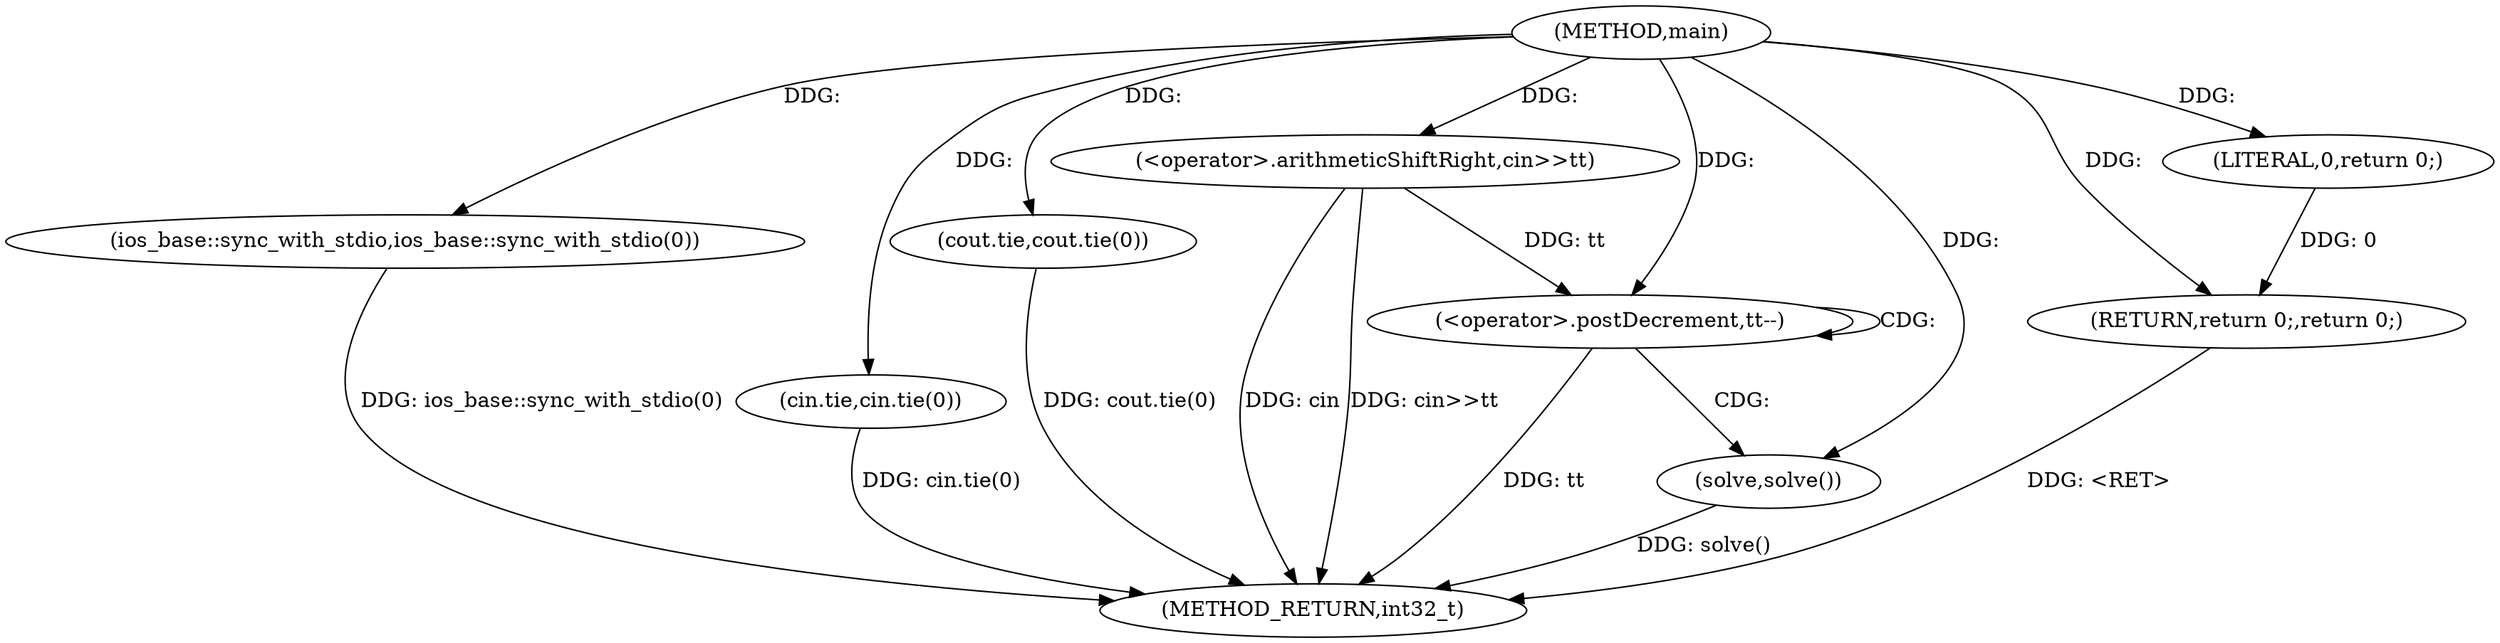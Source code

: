 digraph "main" {  
"1000195" [label = "(METHOD,main)" ]
"1000214" [label = "(METHOD_RETURN,int32_t)" ]
"1000197" [label = "(ios_base::sync_with_stdio,ios_base::sync_with_stdio(0))" ]
"1000199" [label = "(cin.tie,cin.tie(0))" ]
"1000201" [label = "(cout.tie,cout.tie(0))" ]
"1000204" [label = "(<operator>.arithmeticShiftRight,cin>>tt)" ]
"1000212" [label = "(RETURN,return 0;,return 0;)" ]
"1000208" [label = "(<operator>.postDecrement,tt--)" ]
"1000213" [label = "(LITERAL,0,return 0;)" ]
"1000211" [label = "(solve,solve())" ]
  "1000212" -> "1000214"  [ label = "DDG: <RET>"] 
  "1000197" -> "1000214"  [ label = "DDG: ios_base::sync_with_stdio(0)"] 
  "1000199" -> "1000214"  [ label = "DDG: cin.tie(0)"] 
  "1000201" -> "1000214"  [ label = "DDG: cout.tie(0)"] 
  "1000204" -> "1000214"  [ label = "DDG: cin>>tt"] 
  "1000208" -> "1000214"  [ label = "DDG: tt"] 
  "1000211" -> "1000214"  [ label = "DDG: solve()"] 
  "1000204" -> "1000214"  [ label = "DDG: cin"] 
  "1000213" -> "1000212"  [ label = "DDG: 0"] 
  "1000195" -> "1000212"  [ label = "DDG: "] 
  "1000195" -> "1000197"  [ label = "DDG: "] 
  "1000195" -> "1000199"  [ label = "DDG: "] 
  "1000195" -> "1000201"  [ label = "DDG: "] 
  "1000195" -> "1000204"  [ label = "DDG: "] 
  "1000195" -> "1000213"  [ label = "DDG: "] 
  "1000204" -> "1000208"  [ label = "DDG: tt"] 
  "1000195" -> "1000208"  [ label = "DDG: "] 
  "1000195" -> "1000211"  [ label = "DDG: "] 
  "1000208" -> "1000208"  [ label = "CDG: "] 
  "1000208" -> "1000211"  [ label = "CDG: "] 
}
